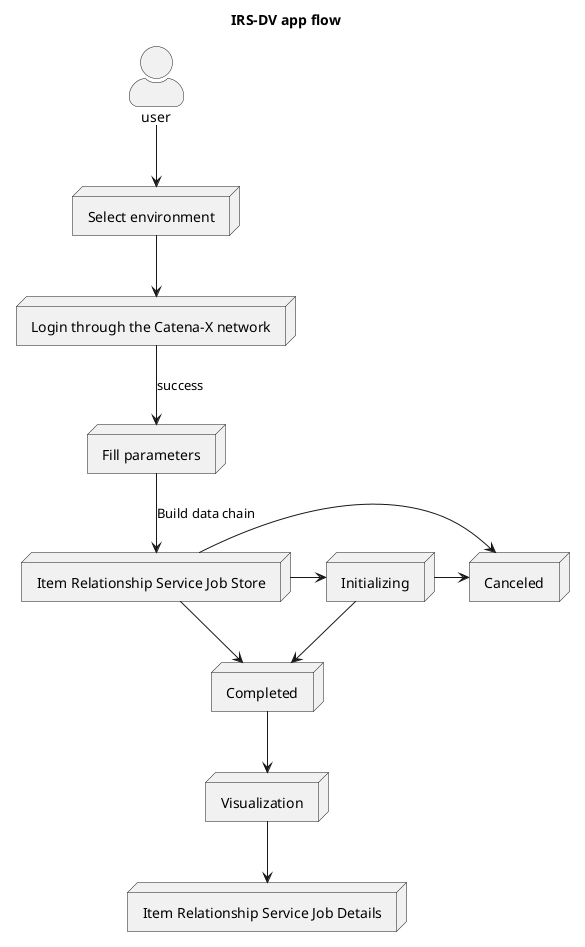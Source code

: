 @startuml
skinparam actorStyle awesome

title: IRS-DV app flow

user as User 
node "Login through the Catena-X network" as login
node "Select environment" as env
node "Fill parameters" as fill
node "Item Relationship Service Job Store" as store
node "Completed" as completed
node "Canceled" as cancel
node "Initializing" as init
node "Visualization" as ui
node "Item Relationship Service Job Details" as details


User --> env
env--> login
login --> fill  : success
fill --> store: Build data chain
store --> completed
store -> cancel
store -> init
init ->cancel
init --> completed
completed --> ui
ui --> details


@enduml